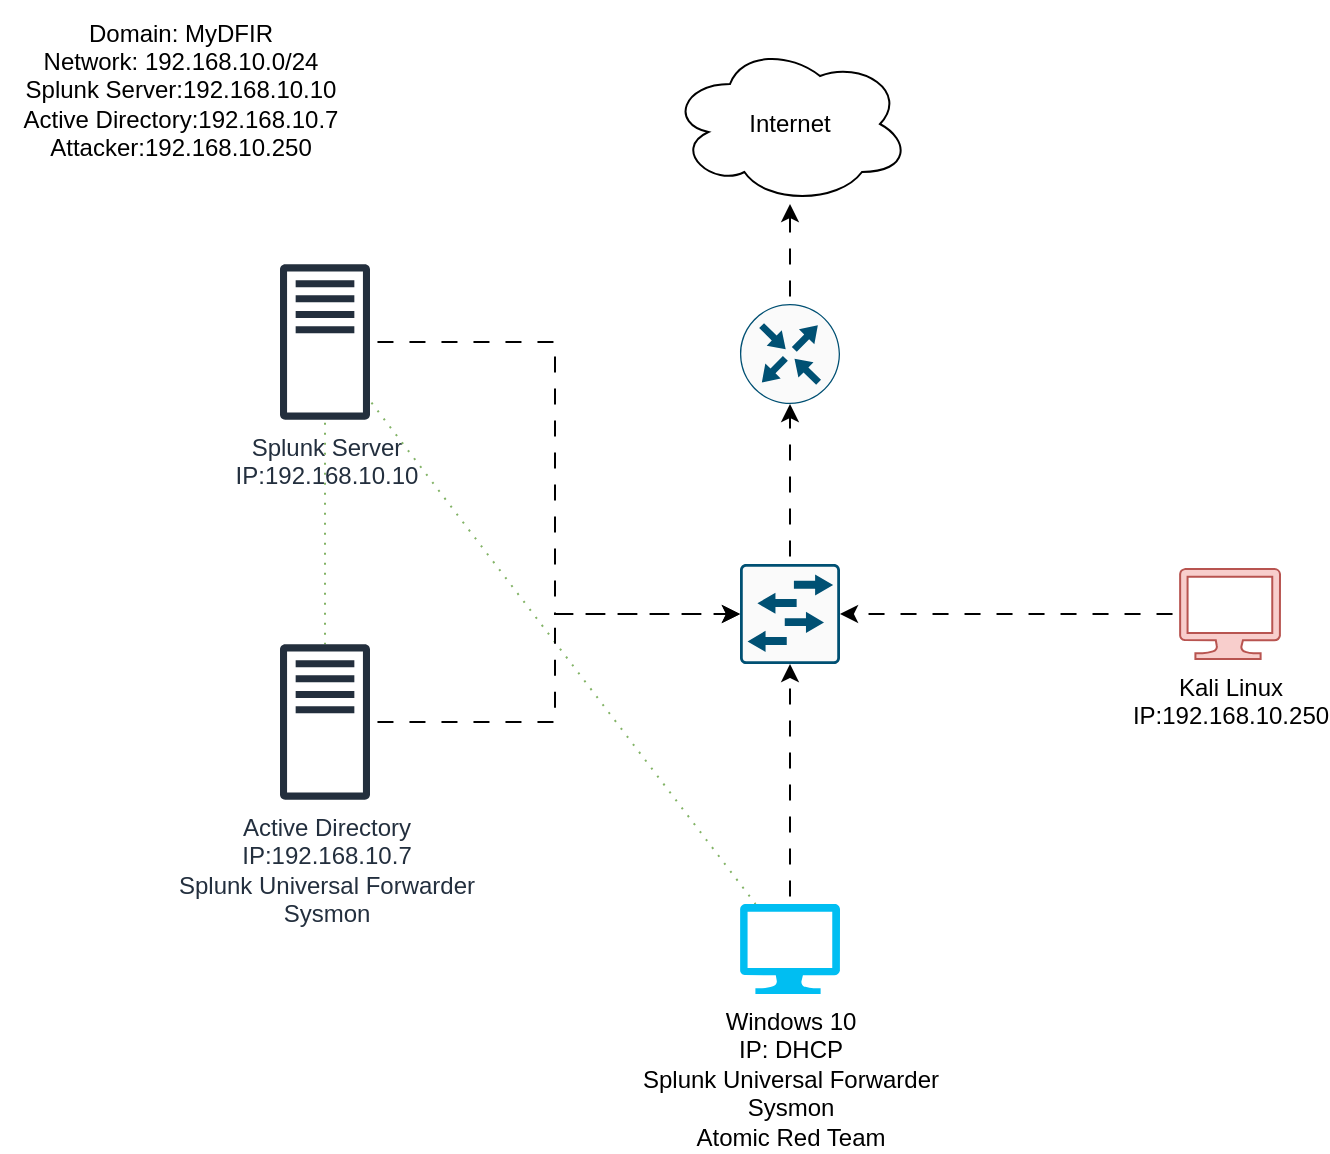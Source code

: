 <mxfile version="24.7.0" type="device">
  <diagram name="Page-1" id="LvDZysWX-mrisf2uEd7I">
    <mxGraphModel dx="1235" dy="1714" grid="1" gridSize="10" guides="1" tooltips="1" connect="1" arrows="1" fold="1" page="1" pageScale="1" pageWidth="850" pageHeight="1100" math="0" shadow="0">
      <root>
        <mxCell id="0" />
        <mxCell id="1" parent="0" />
        <mxCell id="cfagDybKH4BVyeTPszlw-12" style="edgeStyle=orthogonalEdgeStyle;rounded=0;orthogonalLoop=1;jettySize=auto;html=1;entryX=0;entryY=0.5;entryDx=0;entryDy=0;entryPerimeter=0;flowAnimation=1;" edge="1" parent="1" source="cfagDybKH4BVyeTPszlw-1" target="cfagDybKH4BVyeTPszlw-5">
          <mxGeometry relative="1" as="geometry">
            <mxPoint x="390" y="310" as="targetPoint" />
          </mxGeometry>
        </mxCell>
        <mxCell id="cfagDybKH4BVyeTPszlw-1" value="Splunk Server&lt;div&gt;IP:192.168.10.10&lt;/div&gt;" style="sketch=0;outlineConnect=0;fontColor=#232F3E;gradientColor=none;fillColor=#232F3D;strokeColor=none;dashed=0;verticalLabelPosition=bottom;verticalAlign=top;align=center;html=1;fontSize=12;fontStyle=0;aspect=fixed;pointerEvents=1;shape=mxgraph.aws4.traditional_server;" vertex="1" parent="1">
          <mxGeometry x="170" y="130" width="45" height="78" as="geometry" />
        </mxCell>
        <mxCell id="cfagDybKH4BVyeTPszlw-16" style="edgeStyle=orthogonalEdgeStyle;rounded=0;orthogonalLoop=1;jettySize=auto;html=1;endArrow=none;endFill=0;dashed=1;dashPattern=1 4;fillColor=#d5e8d4;strokeColor=#82b366;flowAnimation=1;" edge="1" parent="1" source="cfagDybKH4BVyeTPszlw-2" target="cfagDybKH4BVyeTPszlw-1">
          <mxGeometry relative="1" as="geometry" />
        </mxCell>
        <mxCell id="cfagDybKH4BVyeTPszlw-2" value="Active Directory&lt;div&gt;IP:192.168.10.7&lt;/div&gt;&lt;div&gt;Splunk Universal Forwarder&lt;/div&gt;&lt;div&gt;Sysmon&lt;/div&gt;" style="sketch=0;outlineConnect=0;fontColor=#232F3E;gradientColor=none;fillColor=#232F3D;strokeColor=none;dashed=0;verticalLabelPosition=bottom;verticalAlign=top;align=center;html=1;fontSize=12;fontStyle=0;aspect=fixed;pointerEvents=1;shape=mxgraph.aws4.traditional_server;" vertex="1" parent="1">
          <mxGeometry x="170" y="320" width="45" height="78" as="geometry" />
        </mxCell>
        <mxCell id="cfagDybKH4BVyeTPszlw-15" style="rounded=0;orthogonalLoop=1;jettySize=auto;html=1;dashed=1;dashPattern=1 4;endArrow=none;endFill=0;fillColor=#d5e8d4;strokeColor=#82b366;flowAnimation=1;" edge="1" parent="1" source="cfagDybKH4BVyeTPszlw-3" target="cfagDybKH4BVyeTPszlw-1">
          <mxGeometry relative="1" as="geometry" />
        </mxCell>
        <mxCell id="cfagDybKH4BVyeTPszlw-3" value="Windows 10&lt;div&gt;IP: DHCP&lt;/div&gt;&lt;div&gt;Splunk Universal Forwarder&lt;/div&gt;&lt;div&gt;Sysmon&lt;/div&gt;&lt;div&gt;Atomic Red Team&lt;/div&gt;" style="verticalLabelPosition=bottom;html=1;verticalAlign=top;align=center;strokeColor=none;fillColor=#00BEF2;shape=mxgraph.azure.computer;pointerEvents=1;" vertex="1" parent="1">
          <mxGeometry x="400" y="450" width="50" height="45" as="geometry" />
        </mxCell>
        <mxCell id="cfagDybKH4BVyeTPszlw-4" value="Kali Linux&lt;div&gt;IP:192.168.10.250&lt;/div&gt;" style="verticalLabelPosition=bottom;html=1;verticalAlign=top;align=center;strokeColor=#b85450;fillColor=#f8cecc;shape=mxgraph.azure.computer;pointerEvents=1;" vertex="1" parent="1">
          <mxGeometry x="620" y="282.5" width="50" height="45" as="geometry" />
        </mxCell>
        <mxCell id="cfagDybKH4BVyeTPszlw-5" value="" style="sketch=0;points=[[0.015,0.015,0],[0.985,0.015,0],[0.985,0.985,0],[0.015,0.985,0],[0.25,0,0],[0.5,0,0],[0.75,0,0],[1,0.25,0],[1,0.5,0],[1,0.75,0],[0.75,1,0],[0.5,1,0],[0.25,1,0],[0,0.75,0],[0,0.5,0],[0,0.25,0]];verticalLabelPosition=bottom;html=1;verticalAlign=top;aspect=fixed;align=center;pointerEvents=1;shape=mxgraph.cisco19.rect;prIcon=l2_switch;fillColor=#FAFAFA;strokeColor=#005073;" vertex="1" parent="1">
          <mxGeometry x="400" y="280" width="50" height="50" as="geometry" />
        </mxCell>
        <mxCell id="cfagDybKH4BVyeTPszlw-11" style="edgeStyle=orthogonalEdgeStyle;rounded=0;orthogonalLoop=1;jettySize=auto;html=1;flowAnimation=1;" edge="1" parent="1" source="cfagDybKH4BVyeTPszlw-6" target="cfagDybKH4BVyeTPszlw-7">
          <mxGeometry relative="1" as="geometry" />
        </mxCell>
        <mxCell id="cfagDybKH4BVyeTPszlw-6" value="" style="points=[[0.5,0,0],[1,0.5,0],[0.5,1,0],[0,0.5,0],[0.145,0.145,0],[0.856,0.145,0],[0.855,0.856,0],[0.145,0.855,0]];verticalLabelPosition=bottom;html=1;verticalAlign=top;aspect=fixed;align=center;pointerEvents=1;shape=mxgraph.cisco19.rect;prIcon=router;fillColor=#FAFAFA;strokeColor=#005073;" vertex="1" parent="1">
          <mxGeometry x="400" y="150" width="50" height="50" as="geometry" />
        </mxCell>
        <mxCell id="cfagDybKH4BVyeTPszlw-7" value="Internet" style="ellipse;shape=cloud;whiteSpace=wrap;html=1;" vertex="1" parent="1">
          <mxGeometry x="365" y="20" width="120" height="80" as="geometry" />
        </mxCell>
        <mxCell id="cfagDybKH4BVyeTPszlw-8" style="edgeStyle=orthogonalEdgeStyle;rounded=0;orthogonalLoop=1;jettySize=auto;html=1;entryX=0.5;entryY=1;entryDx=0;entryDy=0;entryPerimeter=0;flowAnimation=1;" edge="1" parent="1" source="cfagDybKH4BVyeTPszlw-3" target="cfagDybKH4BVyeTPszlw-5">
          <mxGeometry relative="1" as="geometry" />
        </mxCell>
        <mxCell id="cfagDybKH4BVyeTPszlw-9" style="edgeStyle=orthogonalEdgeStyle;rounded=0;orthogonalLoop=1;jettySize=auto;html=1;entryX=1;entryY=0.5;entryDx=0;entryDy=0;entryPerimeter=0;flowAnimation=1;" edge="1" parent="1" source="cfagDybKH4BVyeTPszlw-4" target="cfagDybKH4BVyeTPszlw-5">
          <mxGeometry relative="1" as="geometry" />
        </mxCell>
        <mxCell id="cfagDybKH4BVyeTPszlw-10" style="edgeStyle=orthogonalEdgeStyle;rounded=0;orthogonalLoop=1;jettySize=auto;html=1;entryX=0.5;entryY=1;entryDx=0;entryDy=0;entryPerimeter=0;flowAnimation=1;" edge="1" parent="1" source="cfagDybKH4BVyeTPszlw-5" target="cfagDybKH4BVyeTPszlw-6">
          <mxGeometry relative="1" as="geometry" />
        </mxCell>
        <mxCell id="cfagDybKH4BVyeTPszlw-13" style="edgeStyle=orthogonalEdgeStyle;rounded=0;orthogonalLoop=1;jettySize=auto;html=1;entryX=0;entryY=0.5;entryDx=0;entryDy=0;entryPerimeter=0;flowAnimation=1;" edge="1" parent="1" source="cfagDybKH4BVyeTPszlw-2" target="cfagDybKH4BVyeTPszlw-5">
          <mxGeometry relative="1" as="geometry" />
        </mxCell>
        <mxCell id="cfagDybKH4BVyeTPszlw-14" value="Domain: MyDFIR&lt;div&gt;Network: 192.168.10.0/24&lt;/div&gt;&lt;div&gt;Splunk Server:192.168.10.10&lt;/div&gt;&lt;div&gt;Active Directory:192.168.10.7&lt;/div&gt;&lt;div&gt;Attacker:192.168.10.250&lt;/div&gt;" style="text;html=1;align=center;verticalAlign=middle;resizable=0;points=[];autosize=1;strokeColor=none;fillColor=none;" vertex="1" parent="1">
          <mxGeometry x="30" y="-2" width="180" height="90" as="geometry" />
        </mxCell>
      </root>
    </mxGraphModel>
  </diagram>
</mxfile>
